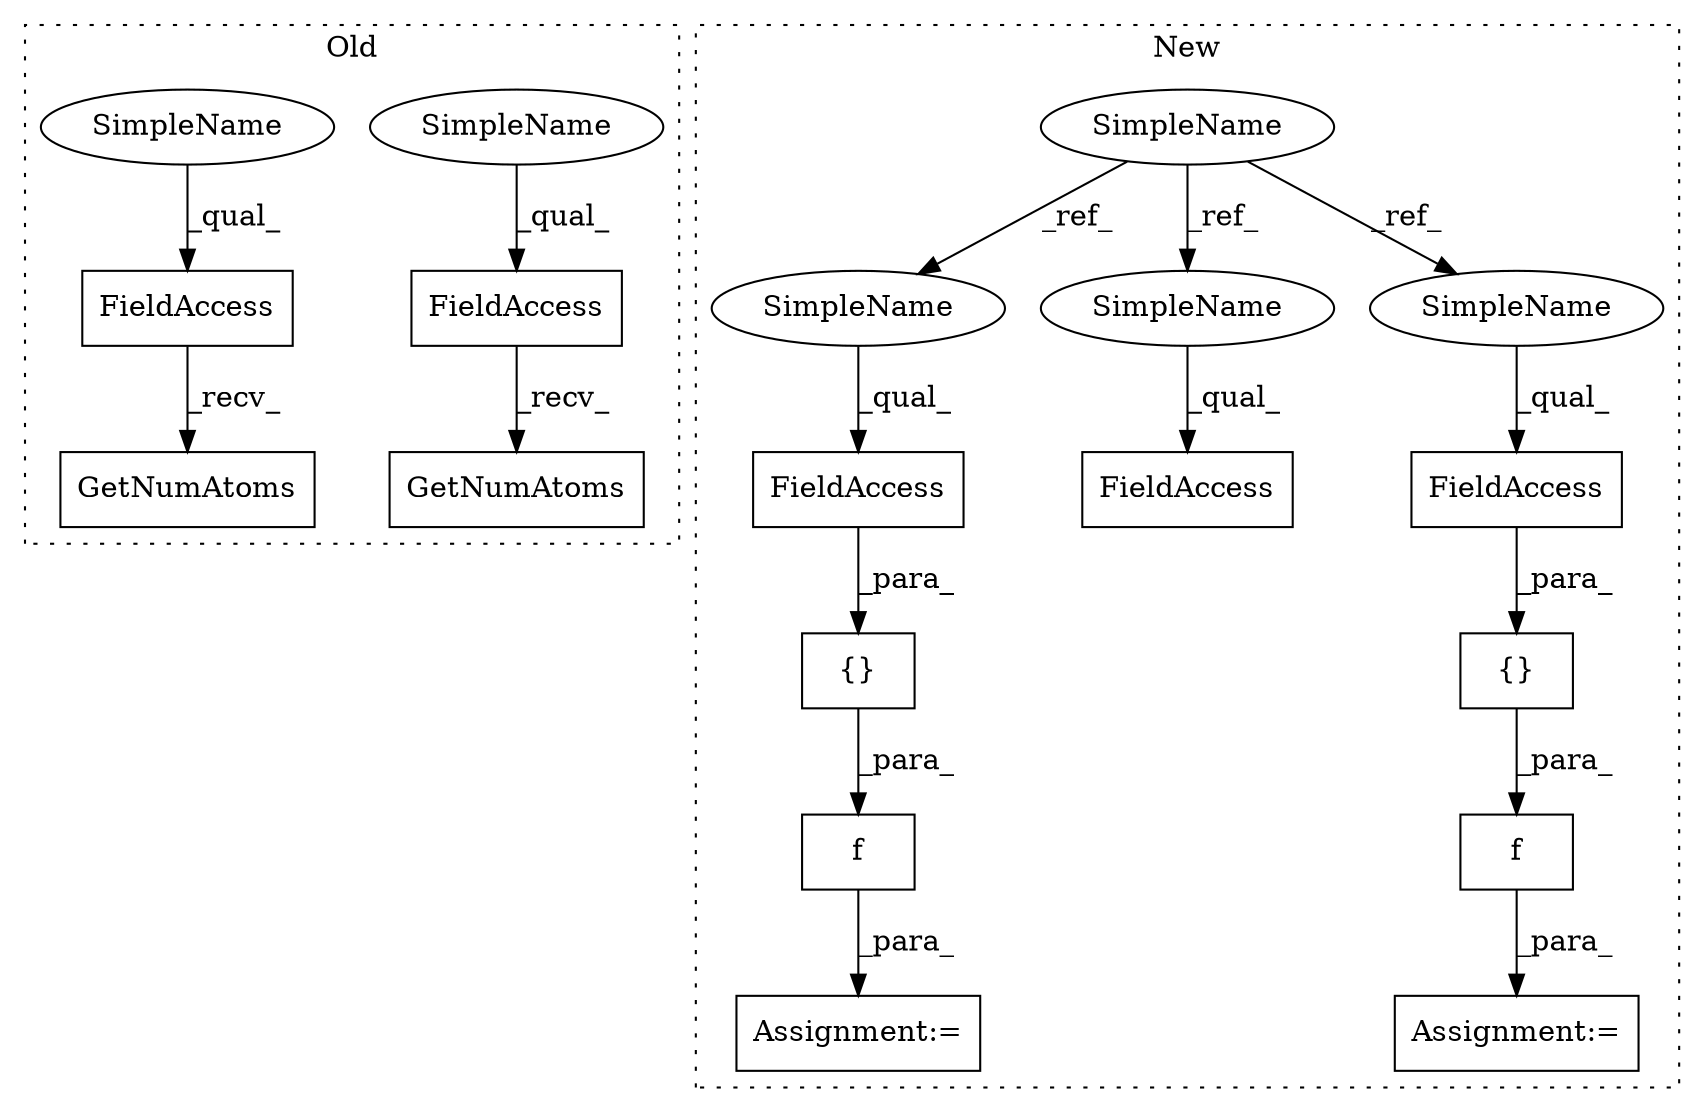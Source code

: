 digraph G {
subgraph cluster0 {
1 [label="GetNumAtoms" a="32" s="1636" l="13" shape="box"];
6 [label="FieldAccess" a="22" s="1627" l="8" shape="box"];
13 [label="FieldAccess" a="22" s="1718" l="8" shape="box"];
14 [label="GetNumAtoms" a="32" s="1727" l="13" shape="box"];
18 [label="SimpleName" a="42" s="1718" l="4" shape="ellipse"];
19 [label="SimpleName" a="42" s="1627" l="4" shape="ellipse"];
label = "Old";
style="dotted";
}
subgraph cluster1 {
2 [label="{}" a="4" s="2807,2830" l="1,1" shape="box"];
3 [label="FieldAccess" a="22" s="2808" l="22" shape="box"];
4 [label="f" a="32" s="2796,2831" l="2,1" shape="box"];
5 [label="Assignment:=" a="7" s="2795" l="1" shape="box"];
7 [label="SimpleName" a="42" s="2485" l="4" shape="ellipse"];
8 [label="FieldAccess" a="22" s="2908" l="24" shape="box"];
9 [label="{}" a="4" s="2907,2932" l="1,1" shape="box"];
10 [label="FieldAccess" a="22" s="2613" l="14" shape="box"];
11 [label="f" a="32" s="2896,2933" l="2,1" shape="box"];
12 [label="Assignment:=" a="7" s="2895" l="1" shape="box"];
15 [label="SimpleName" a="42" s="2908" l="4" shape="ellipse"];
16 [label="SimpleName" a="42" s="2613" l="4" shape="ellipse"];
17 [label="SimpleName" a="42" s="2808" l="4" shape="ellipse"];
label = "New";
style="dotted";
}
2 -> 4 [label="_para_"];
3 -> 2 [label="_para_"];
4 -> 5 [label="_para_"];
6 -> 1 [label="_recv_"];
7 -> 15 [label="_ref_"];
7 -> 16 [label="_ref_"];
7 -> 17 [label="_ref_"];
8 -> 9 [label="_para_"];
9 -> 11 [label="_para_"];
11 -> 12 [label="_para_"];
13 -> 14 [label="_recv_"];
15 -> 8 [label="_qual_"];
16 -> 10 [label="_qual_"];
17 -> 3 [label="_qual_"];
18 -> 13 [label="_qual_"];
19 -> 6 [label="_qual_"];
}